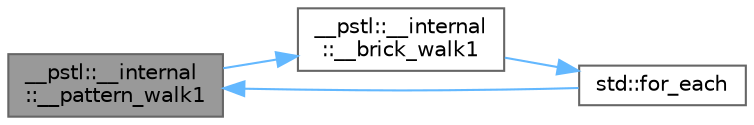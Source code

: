 digraph "__pstl::__internal::__pattern_walk1"
{
 // LATEX_PDF_SIZE
  bgcolor="transparent";
  edge [fontname=Helvetica,fontsize=10,labelfontname=Helvetica,labelfontsize=10];
  node [fontname=Helvetica,fontsize=10,shape=box,height=0.2,width=0.4];
  rankdir="LR";
  Node1 [id="Node000001",label="__pstl::__internal\l::__pattern_walk1",height=0.2,width=0.4,color="gray40", fillcolor="grey60", style="filled", fontcolor="black",tooltip=" "];
  Node1 -> Node2 [id="edge1_Node000001_Node000002",color="steelblue1",style="solid",tooltip=" "];
  Node2 [id="Node000002",label="__pstl::__internal\l::__brick_walk1",height=0.2,width=0.4,color="grey40", fillcolor="white", style="filled",URL="$namespace____pstl_1_1____internal.html#a10f3fa367669b260a10c4b442772016f",tooltip=" "];
  Node2 -> Node3 [id="edge2_Node000002_Node000003",color="steelblue1",style="solid",tooltip=" "];
  Node3 [id="Node000003",label="std::for_each",height=0.2,width=0.4,color="grey40", fillcolor="white", style="filled",URL="$namespacestd.html#aefb696460665211a0f32f8a15f444c57",tooltip=" "];
  Node3 -> Node1 [id="edge3_Node000003_Node000001",color="steelblue1",style="solid",tooltip=" "];
}
